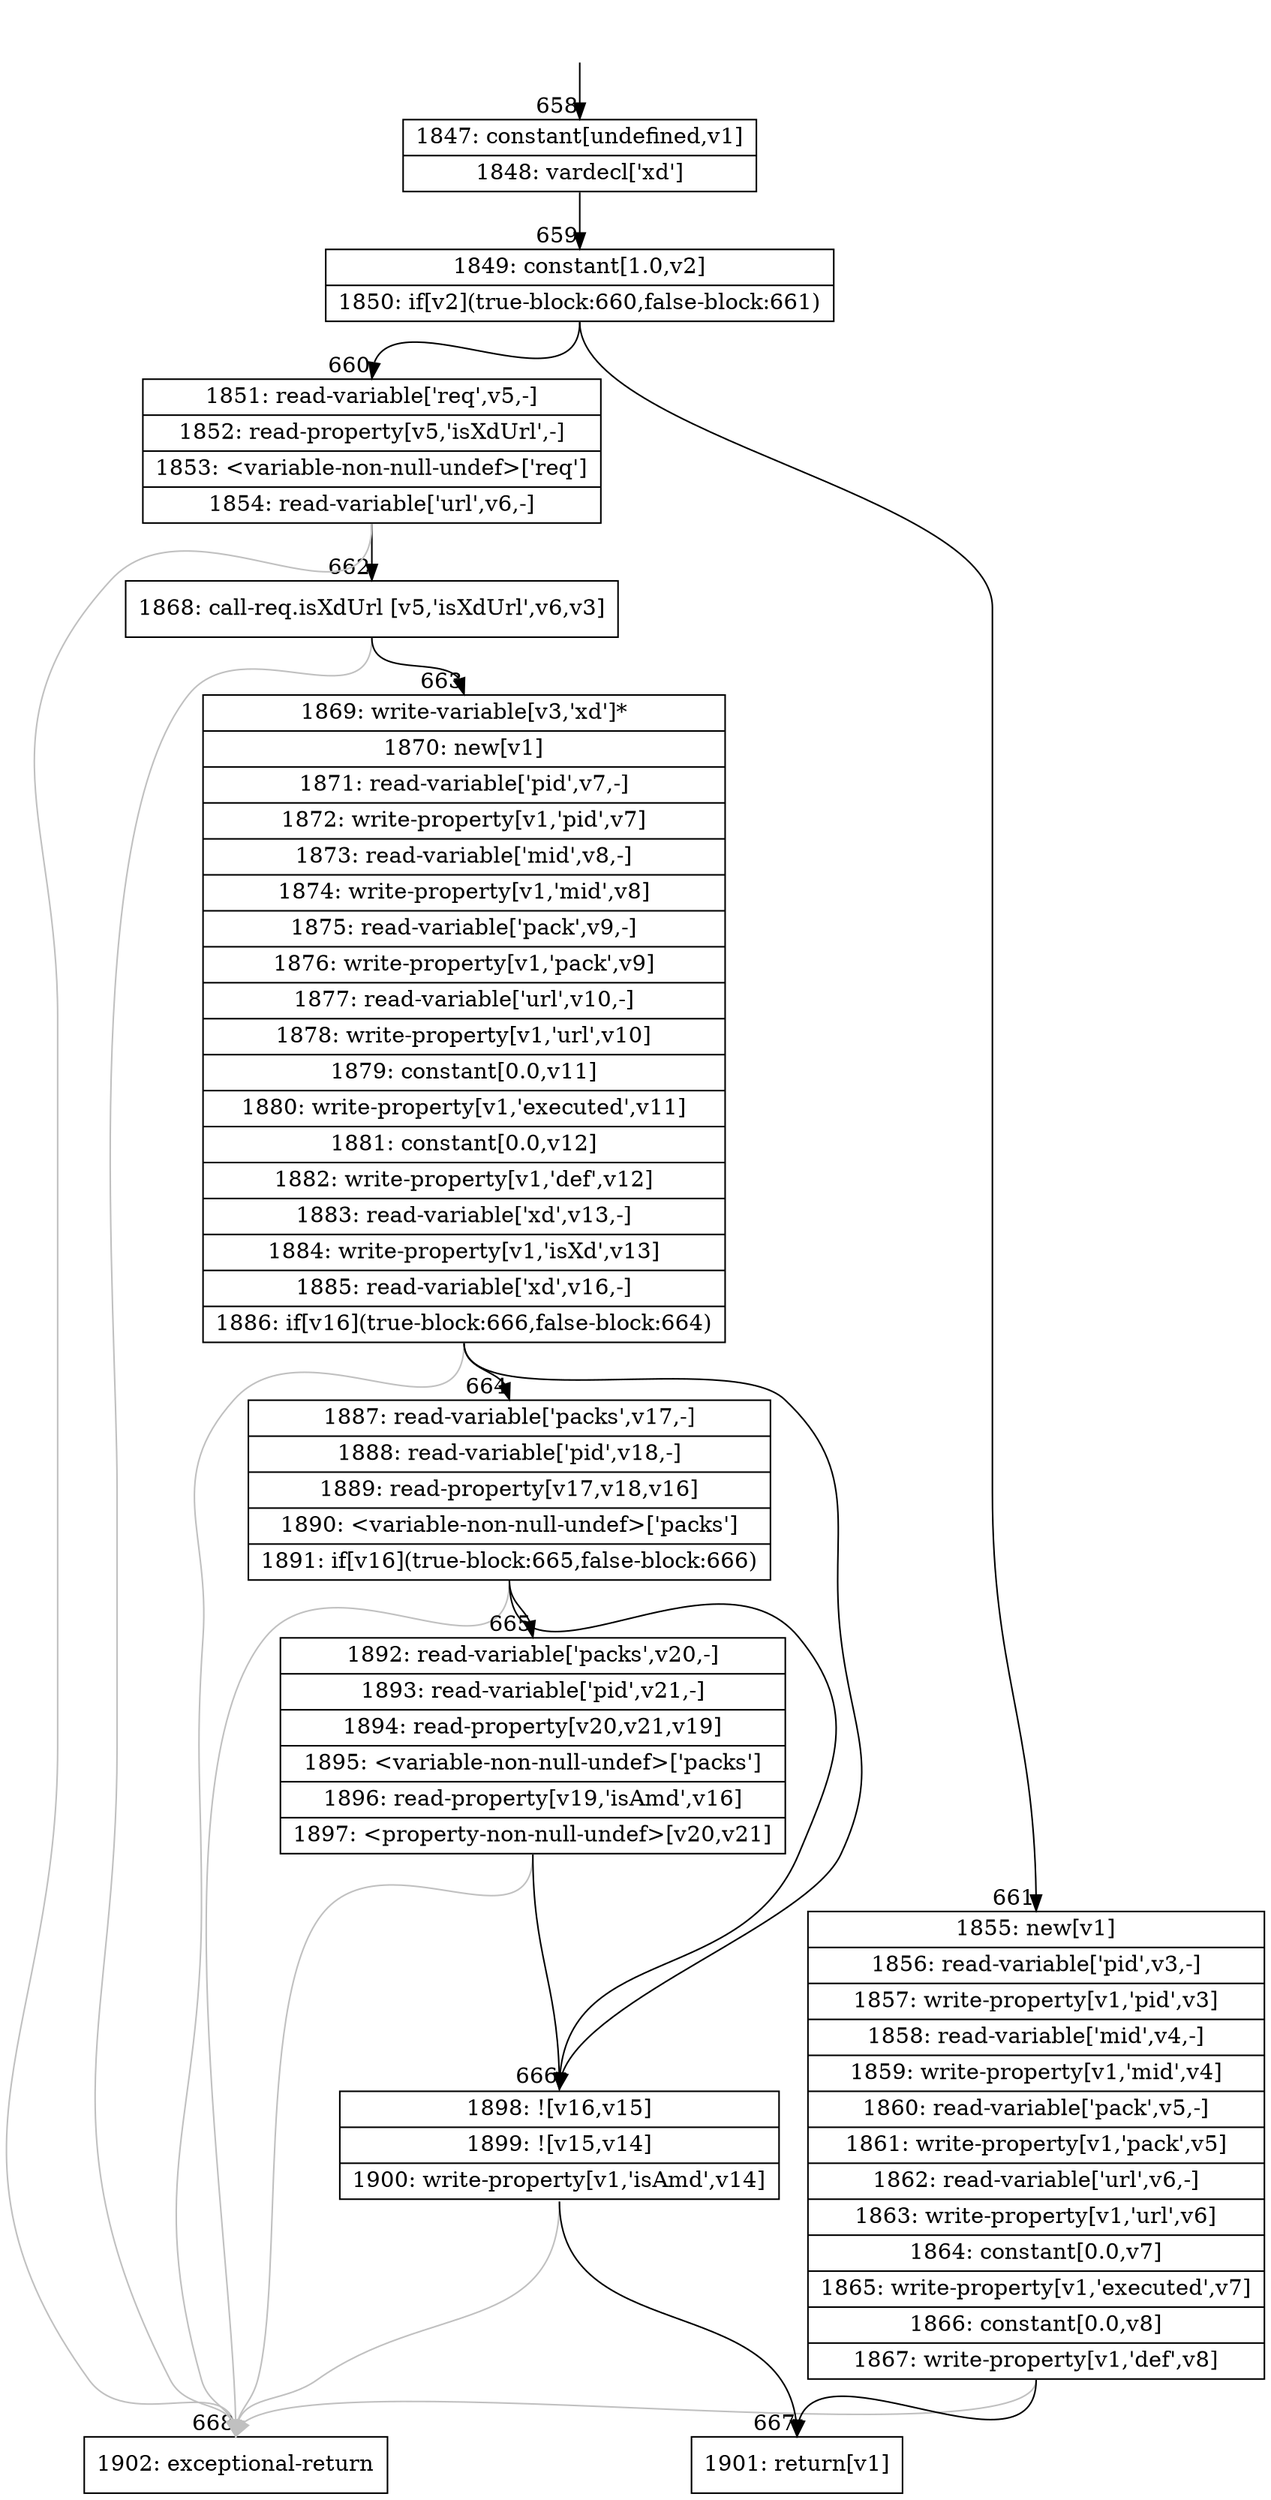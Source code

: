 digraph {
rankdir="TD"
BB_entry55[shape=none,label=""];
BB_entry55 -> BB658 [tailport=s, headport=n, headlabel="    658"]
BB658 [shape=record label="{1847: constant[undefined,v1]|1848: vardecl['xd']}" ] 
BB658 -> BB659 [tailport=s, headport=n, headlabel="      659"]
BB659 [shape=record label="{1849: constant[1.0,v2]|1850: if[v2](true-block:660,false-block:661)}" ] 
BB659 -> BB660 [tailport=s, headport=n, headlabel="      660"]
BB659 -> BB661 [tailport=s, headport=n, headlabel="      661"]
BB660 [shape=record label="{1851: read-variable['req',v5,-]|1852: read-property[v5,'isXdUrl',-]|1853: \<variable-non-null-undef\>['req']|1854: read-variable['url',v6,-]}" ] 
BB660 -> BB662 [tailport=s, headport=n, headlabel="      662"]
BB660 -> BB668 [tailport=s, headport=n, color=gray, headlabel="      668"]
BB661 [shape=record label="{1855: new[v1]|1856: read-variable['pid',v3,-]|1857: write-property[v1,'pid',v3]|1858: read-variable['mid',v4,-]|1859: write-property[v1,'mid',v4]|1860: read-variable['pack',v5,-]|1861: write-property[v1,'pack',v5]|1862: read-variable['url',v6,-]|1863: write-property[v1,'url',v6]|1864: constant[0.0,v7]|1865: write-property[v1,'executed',v7]|1866: constant[0.0,v8]|1867: write-property[v1,'def',v8]}" ] 
BB661 -> BB667 [tailport=s, headport=n, headlabel="      667"]
BB661 -> BB668 [tailport=s, headport=n, color=gray]
BB662 [shape=record label="{1868: call-req.isXdUrl [v5,'isXdUrl',v6,v3]}" ] 
BB662 -> BB663 [tailport=s, headport=n, headlabel="      663"]
BB662 -> BB668 [tailport=s, headport=n, color=gray]
BB663 [shape=record label="{1869: write-variable[v3,'xd']*|1870: new[v1]|1871: read-variable['pid',v7,-]|1872: write-property[v1,'pid',v7]|1873: read-variable['mid',v8,-]|1874: write-property[v1,'mid',v8]|1875: read-variable['pack',v9,-]|1876: write-property[v1,'pack',v9]|1877: read-variable['url',v10,-]|1878: write-property[v1,'url',v10]|1879: constant[0.0,v11]|1880: write-property[v1,'executed',v11]|1881: constant[0.0,v12]|1882: write-property[v1,'def',v12]|1883: read-variable['xd',v13,-]|1884: write-property[v1,'isXd',v13]|1885: read-variable['xd',v16,-]|1886: if[v16](true-block:666,false-block:664)}" ] 
BB663 -> BB666 [tailport=s, headport=n, headlabel="      666"]
BB663 -> BB664 [tailport=s, headport=n, headlabel="      664"]
BB663 -> BB668 [tailport=s, headport=n, color=gray]
BB664 [shape=record label="{1887: read-variable['packs',v17,-]|1888: read-variable['pid',v18,-]|1889: read-property[v17,v18,v16]|1890: \<variable-non-null-undef\>['packs']|1891: if[v16](true-block:665,false-block:666)}" ] 
BB664 -> BB666 [tailport=s, headport=n]
BB664 -> BB665 [tailport=s, headport=n, headlabel="      665"]
BB664 -> BB668 [tailport=s, headport=n, color=gray]
BB665 [shape=record label="{1892: read-variable['packs',v20,-]|1893: read-variable['pid',v21,-]|1894: read-property[v20,v21,v19]|1895: \<variable-non-null-undef\>['packs']|1896: read-property[v19,'isAmd',v16]|1897: \<property-non-null-undef\>[v20,v21]}" ] 
BB665 -> BB666 [tailport=s, headport=n]
BB665 -> BB668 [tailport=s, headport=n, color=gray]
BB666 [shape=record label="{1898: ![v16,v15]|1899: ![v15,v14]|1900: write-property[v1,'isAmd',v14]}" ] 
BB666 -> BB667 [tailport=s, headport=n]
BB666 -> BB668 [tailport=s, headport=n, color=gray]
BB667 [shape=record label="{1901: return[v1]}" ] 
BB668 [shape=record label="{1902: exceptional-return}" ] 
//#$~ 967
}
